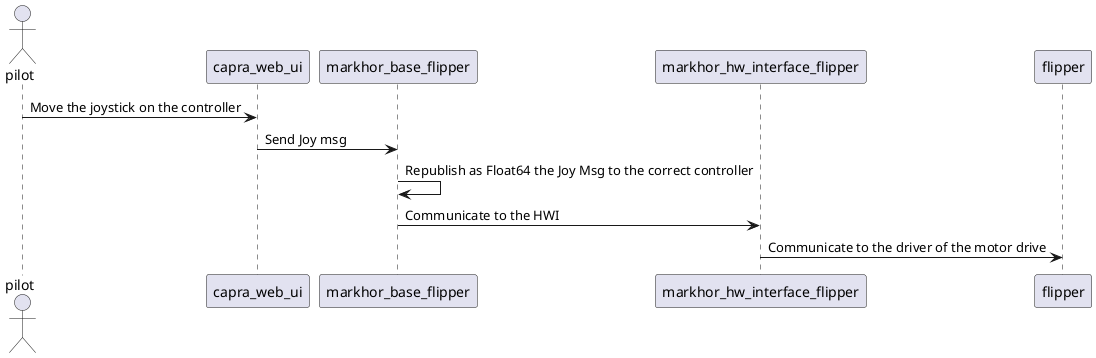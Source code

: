 @startuml markhor_flipper_control
    actor pilot
    participant capra_web_ui
    participant markhor_base_flipper
    participant markhor_hw_interface_flipper
    participant flipper

    pilot -> capra_web_ui : Move the joystick on the controller
    capra_web_ui -> markhor_base_flipper : Send Joy msg
    markhor_base_flipper -> markhor_base_flipper : Republish as Float64 the Joy Msg to the correct controller
    markhor_base_flipper -> markhor_hw_interface_flipper : Communicate to the HWI
    markhor_hw_interface_flipper -> flipper : Communicate to the driver of the motor drive 
@enduml